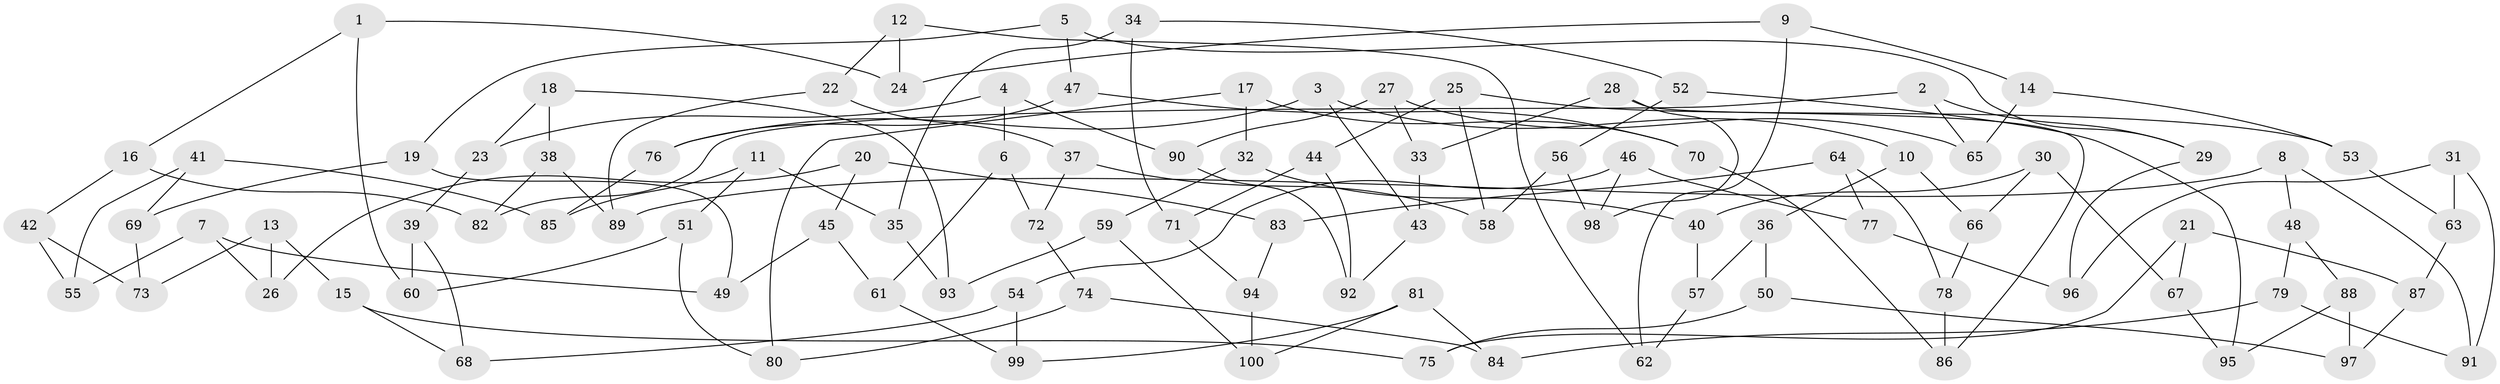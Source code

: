 // Generated by graph-tools (version 1.1) at 2025/11/02/21/25 10:11:16]
// undirected, 100 vertices, 150 edges
graph export_dot {
graph [start="1"]
  node [color=gray90,style=filled];
  1;
  2;
  3;
  4;
  5;
  6;
  7;
  8;
  9;
  10;
  11;
  12;
  13;
  14;
  15;
  16;
  17;
  18;
  19;
  20;
  21;
  22;
  23;
  24;
  25;
  26;
  27;
  28;
  29;
  30;
  31;
  32;
  33;
  34;
  35;
  36;
  37;
  38;
  39;
  40;
  41;
  42;
  43;
  44;
  45;
  46;
  47;
  48;
  49;
  50;
  51;
  52;
  53;
  54;
  55;
  56;
  57;
  58;
  59;
  60;
  61;
  62;
  63;
  64;
  65;
  66;
  67;
  68;
  69;
  70;
  71;
  72;
  73;
  74;
  75;
  76;
  77;
  78;
  79;
  80;
  81;
  82;
  83;
  84;
  85;
  86;
  87;
  88;
  89;
  90;
  91;
  92;
  93;
  94;
  95;
  96;
  97;
  98;
  99;
  100;
  1 -- 24;
  1 -- 60;
  1 -- 16;
  2 -- 29;
  2 -- 65;
  2 -- 82;
  3 -- 43;
  3 -- 10;
  3 -- 76;
  4 -- 6;
  4 -- 90;
  4 -- 23;
  5 -- 19;
  5 -- 29;
  5 -- 47;
  6 -- 61;
  6 -- 72;
  7 -- 49;
  7 -- 55;
  7 -- 26;
  8 -- 91;
  8 -- 89;
  8 -- 48;
  9 -- 62;
  9 -- 14;
  9 -- 24;
  10 -- 66;
  10 -- 36;
  11 -- 85;
  11 -- 51;
  11 -- 35;
  12 -- 24;
  12 -- 62;
  12 -- 22;
  13 -- 73;
  13 -- 26;
  13 -- 15;
  14 -- 53;
  14 -- 65;
  15 -- 75;
  15 -- 68;
  16 -- 82;
  16 -- 42;
  17 -- 80;
  17 -- 32;
  17 -- 70;
  18 -- 38;
  18 -- 23;
  18 -- 93;
  19 -- 49;
  19 -- 69;
  20 -- 26;
  20 -- 45;
  20 -- 83;
  21 -- 87;
  21 -- 67;
  21 -- 75;
  22 -- 89;
  22 -- 37;
  23 -- 39;
  25 -- 53;
  25 -- 44;
  25 -- 58;
  27 -- 33;
  27 -- 65;
  27 -- 90;
  28 -- 33;
  28 -- 98;
  28 -- 86;
  29 -- 96;
  30 -- 67;
  30 -- 66;
  30 -- 40;
  31 -- 63;
  31 -- 96;
  31 -- 91;
  32 -- 40;
  32 -- 59;
  33 -- 43;
  34 -- 71;
  34 -- 35;
  34 -- 52;
  35 -- 93;
  36 -- 50;
  36 -- 57;
  37 -- 58;
  37 -- 72;
  38 -- 82;
  38 -- 89;
  39 -- 68;
  39 -- 60;
  40 -- 57;
  41 -- 55;
  41 -- 85;
  41 -- 69;
  42 -- 73;
  42 -- 55;
  43 -- 92;
  44 -- 71;
  44 -- 92;
  45 -- 49;
  45 -- 61;
  46 -- 77;
  46 -- 54;
  46 -- 98;
  47 -- 76;
  47 -- 70;
  48 -- 88;
  48 -- 79;
  50 -- 75;
  50 -- 97;
  51 -- 80;
  51 -- 60;
  52 -- 56;
  52 -- 95;
  53 -- 63;
  54 -- 99;
  54 -- 68;
  56 -- 58;
  56 -- 98;
  57 -- 62;
  59 -- 93;
  59 -- 100;
  61 -- 99;
  63 -- 87;
  64 -- 83;
  64 -- 77;
  64 -- 78;
  66 -- 78;
  67 -- 95;
  69 -- 73;
  70 -- 86;
  71 -- 94;
  72 -- 74;
  74 -- 84;
  74 -- 80;
  76 -- 85;
  77 -- 96;
  78 -- 86;
  79 -- 91;
  79 -- 84;
  81 -- 84;
  81 -- 99;
  81 -- 100;
  83 -- 94;
  87 -- 97;
  88 -- 95;
  88 -- 97;
  90 -- 92;
  94 -- 100;
}

